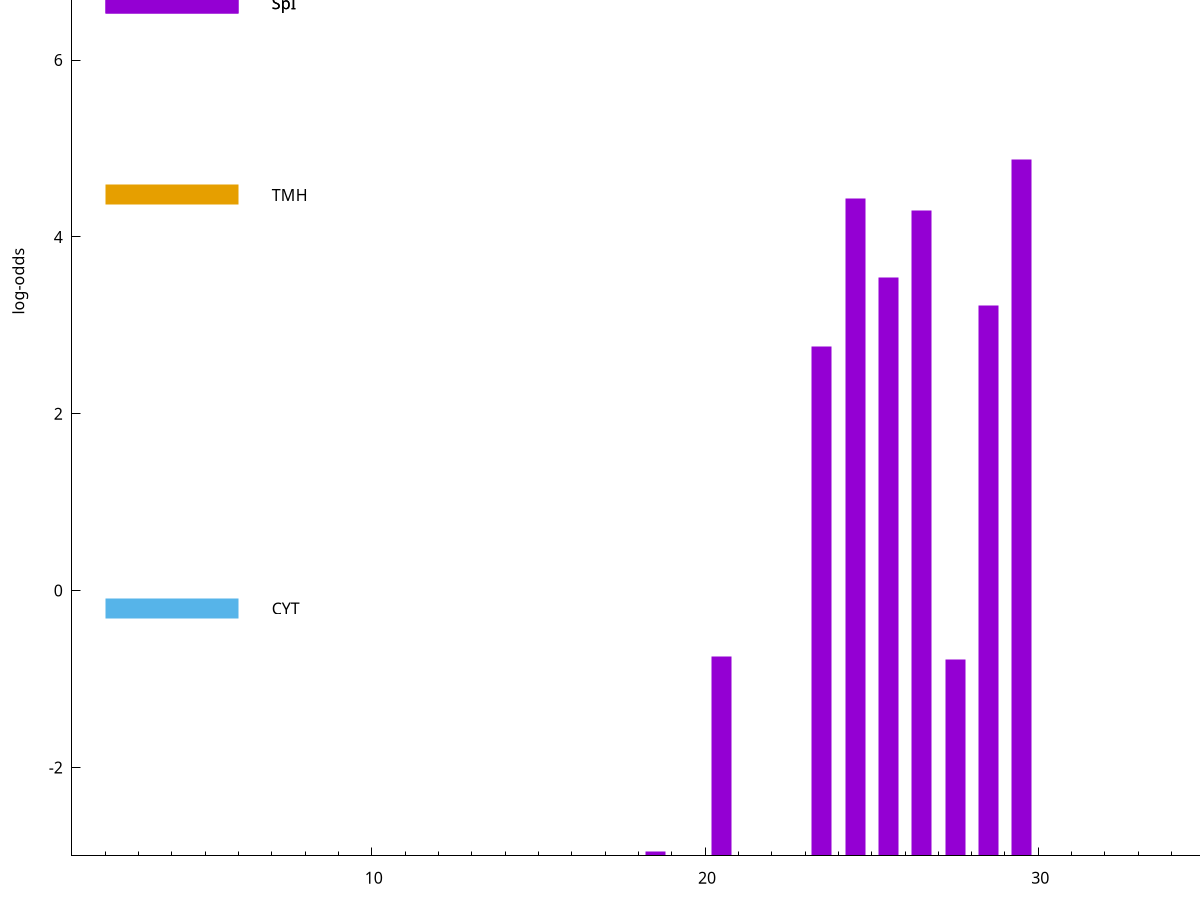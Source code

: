 set title "LipoP predictions for SRR5666568.gff"
set size 2., 1.4
set xrange [1:70] 
set mxtics 10
set yrange [-3:10]
set y2range [0:13]
set ylabel "log-odds"
set term postscript eps color solid "Helvetica" 30
set output "SRR5666568.gff432.eps"
set arrow from 2,6.64241 to 6,6.64241 nohead lt 1 lw 20
set label "SpI" at 7,6.64241
set arrow from 2,4.47463 to 6,4.47463 nohead lt 4 lw 20
set label "TMH" at 7,4.47463
set arrow from 2,-0.200913 to 6,-0.200913 nohead lt 3 lw 20
set label "CYT" at 7,-0.200913
set arrow from 2,6.64241 to 6,6.64241 nohead lt 1 lw 20
set label "SpI" at 7,6.64241
# NOTE: The scores below are the log-odds scores with the threshold
# NOTE: subtracted (a hack to make gnuplot make the histogram all
# NOTE: look nice).
plot "-" axes x1y2 title "" with impulses lt 1 lw 20
29.500000 7.875940
24.500000 7.430520
26.500000 7.293690
25.500000 6.545120
28.500000 6.220240
23.500000 5.762910
20.500000 2.257011
27.500000 2.218683
18.500000 0.052600
e
exit
